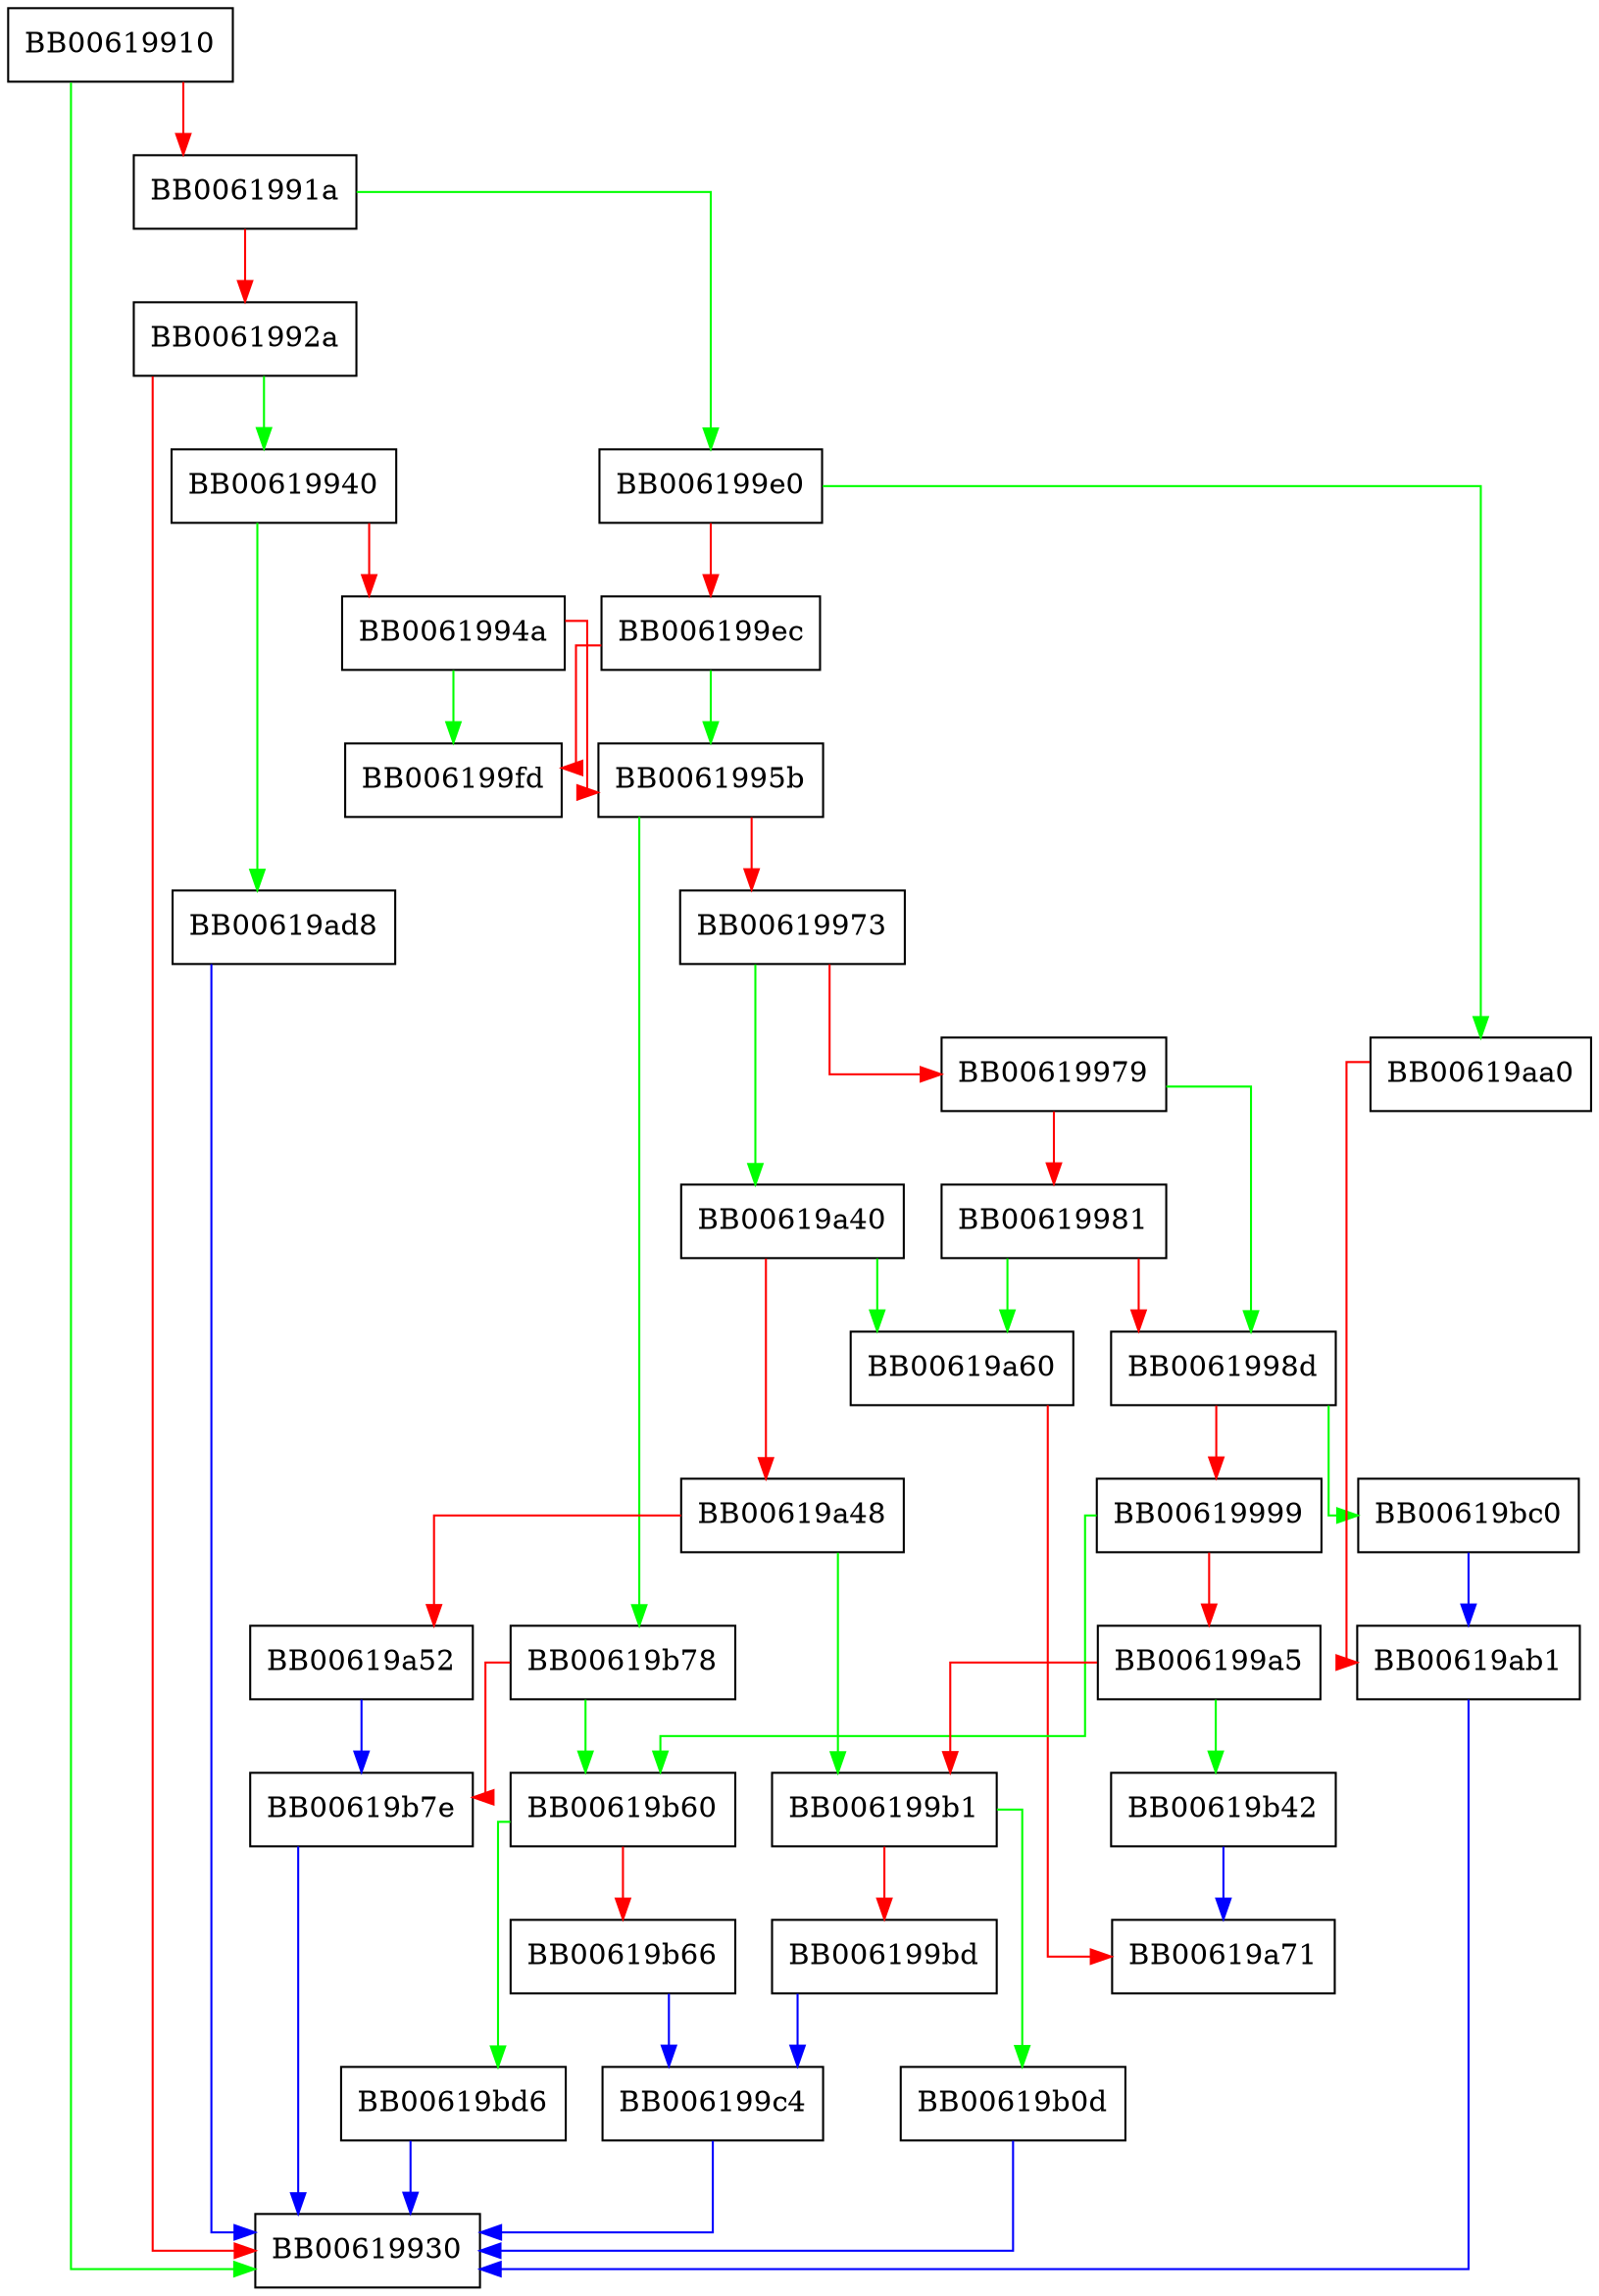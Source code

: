 digraph ossl_do_blob_header {
  node [shape="box"];
  graph [splines=ortho];
  BB00619910 -> BB00619930 [color="green"];
  BB00619910 -> BB0061991a [color="red"];
  BB0061991a -> BB006199e0 [color="green"];
  BB0061991a -> BB0061992a [color="red"];
  BB0061992a -> BB00619940 [color="green"];
  BB0061992a -> BB00619930 [color="red"];
  BB00619940 -> BB00619ad8 [color="green"];
  BB00619940 -> BB0061994a [color="red"];
  BB0061994a -> BB006199fd [color="green"];
  BB0061994a -> BB0061995b [color="red"];
  BB0061995b -> BB00619b78 [color="green"];
  BB0061995b -> BB00619973 [color="red"];
  BB00619973 -> BB00619a40 [color="green"];
  BB00619973 -> BB00619979 [color="red"];
  BB00619979 -> BB0061998d [color="green"];
  BB00619979 -> BB00619981 [color="red"];
  BB00619981 -> BB00619a60 [color="green"];
  BB00619981 -> BB0061998d [color="red"];
  BB0061998d -> BB00619bc0 [color="green"];
  BB0061998d -> BB00619999 [color="red"];
  BB00619999 -> BB00619b60 [color="green"];
  BB00619999 -> BB006199a5 [color="red"];
  BB006199a5 -> BB00619b42 [color="green"];
  BB006199a5 -> BB006199b1 [color="red"];
  BB006199b1 -> BB00619b0d [color="green"];
  BB006199b1 -> BB006199bd [color="red"];
  BB006199bd -> BB006199c4 [color="blue"];
  BB006199c4 -> BB00619930 [color="blue"];
  BB006199e0 -> BB00619aa0 [color="green"];
  BB006199e0 -> BB006199ec [color="red"];
  BB006199ec -> BB0061995b [color="green"];
  BB006199ec -> BB006199fd [color="red"];
  BB00619a40 -> BB00619a60 [color="green"];
  BB00619a40 -> BB00619a48 [color="red"];
  BB00619a48 -> BB006199b1 [color="green"];
  BB00619a48 -> BB00619a52 [color="red"];
  BB00619a52 -> BB00619b7e [color="blue"];
  BB00619a60 -> BB00619a71 [color="red"];
  BB00619aa0 -> BB00619ab1 [color="red"];
  BB00619ab1 -> BB00619930 [color="blue"];
  BB00619ad8 -> BB00619930 [color="blue"];
  BB00619b0d -> BB00619930 [color="blue"];
  BB00619b42 -> BB00619a71 [color="blue"];
  BB00619b60 -> BB00619bd6 [color="green"];
  BB00619b60 -> BB00619b66 [color="red"];
  BB00619b66 -> BB006199c4 [color="blue"];
  BB00619b78 -> BB00619b60 [color="green"];
  BB00619b78 -> BB00619b7e [color="red"];
  BB00619b7e -> BB00619930 [color="blue"];
  BB00619bc0 -> BB00619ab1 [color="blue"];
  BB00619bd6 -> BB00619930 [color="blue"];
}